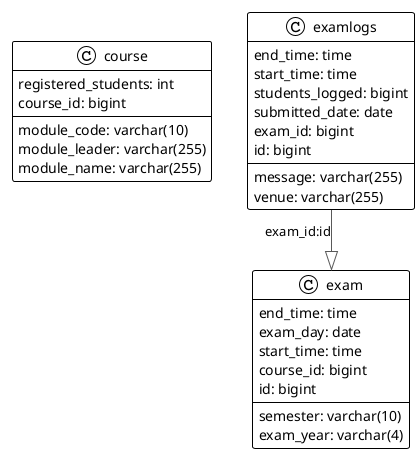 @startuml

!theme plain
top to bottom direction
skinparam linetype ortho

class course {
   module_code: varchar(10)
   module_leader: varchar(255)
   module_name: varchar(255)
   registered_students: int
   course_id: bigint
}
class exam {
   end_time: time
   exam_day: date
   start_time: time
   semester: varchar(10)
   exam_year: varchar(4)
   course_id: bigint
   id: bigint
}
class examlogs {
   end_time: time
   message: varchar(255)
   start_time: time
   students_logged: bigint
   submitted_date: date
   venue: varchar(255)
   exam_id: bigint
   id: bigint
}

examlogs  -[#595959,plain]-^  exam     : "exam_id:id"
@enduml
